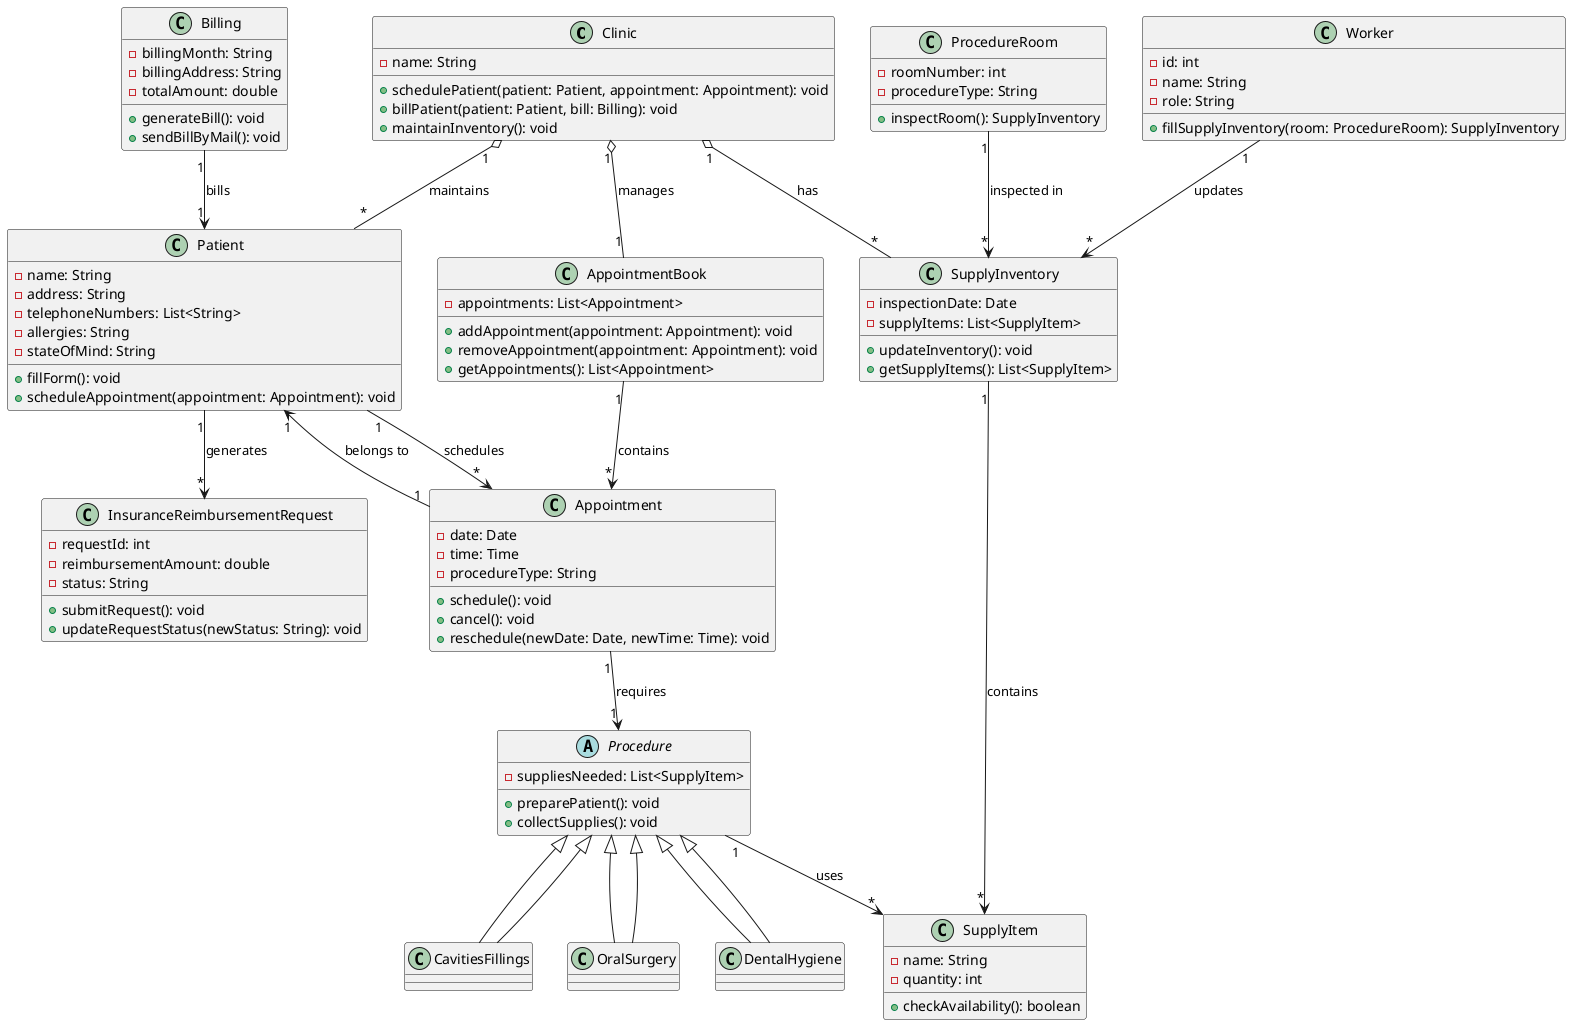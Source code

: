 @startuml

'---------------------
' Clinic and Main Entities
'---------------------
class Clinic {
  - name: String
  + schedulePatient(patient: Patient, appointment: Appointment): void
  + billPatient(patient: Patient, bill: Billing): void
  + maintainInventory(): void
}

class Patient {
  - name: String
  - address: String
  - telephoneNumbers: List<String>
  - allergies: String
  - stateOfMind: String
  + fillForm(): void
  + scheduleAppointment(appointment: Appointment): void
}

class Appointment {
  - date: Date
  - time: Time
  - procedureType: String
  + schedule(): void
  + cancel(): void
  + reschedule(newDate: Date, newTime: Time): void
}

class AppointmentBook {
  - appointments: List<Appointment>
  + addAppointment(appointment: Appointment): void
  + removeAppointment(appointment: Appointment): void
  + getAppointments(): List<Appointment>
}

'---------------------
' Procedure and Related Classes
'---------------------
abstract class Procedure {
  - suppliesNeeded: List<SupplyItem>
  + preparePatient(): void
  + collectSupplies(): void
}

class DentalHygiene extends Procedure {
}

class CavitiesFillings extends Procedure {
}

class OralSurgery extends Procedure {
  ' Includes root canals and tooth extractions
}

'---------------------
' Billing and Insurance
'---------------------
class Billing {
  - billingMonth: String
  - billingAddress: String
  - totalAmount: double
  + generateBill(): void
  + sendBillByMail(): void
}

class InsuranceReimbursementRequest {
  - requestId: int
  - reimbursementAmount: double
  - status: String
  + submitRequest(): void
  + updateRequestStatus(newStatus: String): void
}

'---------------------
' Supplies and Inventory
'---------------------
class SupplyItem {
  - name: String
  - quantity: int
  + checkAvailability(): boolean
}

class SupplyInventory {
  - inspectionDate: Date
  - supplyItems: List<SupplyItem>
  + updateInventory(): void
  + getSupplyItems(): List<SupplyItem>
}

class ProcedureRoom {
  - roomNumber: int
  - procedureType: String
  + inspectRoom(): SupplyInventory
}

class Worker {
  - id: int
  - name: String
  - role: String
  + fillSupplyInventory(room: ProcedureRoom): SupplyInventory
}

'---------------------
' Relationships
'---------------------

' Clinic aggregates AppointmentBook, Patients, and the overall SupplyInventory file.
Clinic "1" o-- "1" AppointmentBook : manages
Clinic "1" o-- "*" Patient : maintains
Clinic "1" o-- "*" SupplyInventory : has

' Patient schedules Appointments and generates Insurance Reimbursement Requests.
Patient "1" --> "*" Appointment : schedules
Patient "1" --> "*" InsuranceReimbursementRequest : generates

' AppointmentBook contains many Appointments.
AppointmentBook "1" --> "*" Appointment : contains

' Each Appointment is tied to one Patient and requires one Procedure.
Appointment "1" --> "1" Patient : belongs to
Appointment "1" --> "1" Procedure : requires

' Procedures use various SupplyItems.
Procedure "1" --> "*" SupplyItem : uses
DentalHygiene --|> Procedure
CavitiesFillings --|> Procedure
OralSurgery --|> Procedure

' Billing is done monthly for a Patient.
Billing "1" --> "1" Patient : bills

' Worker updates the SupplyInventory by inspecting ProcedureRooms.
Worker "1" --> "*" SupplyInventory : updates
ProcedureRoom "1" --> "*" SupplyInventory : inspected in
SupplyInventory "1" --> "*" SupplyItem : contains

@enduml